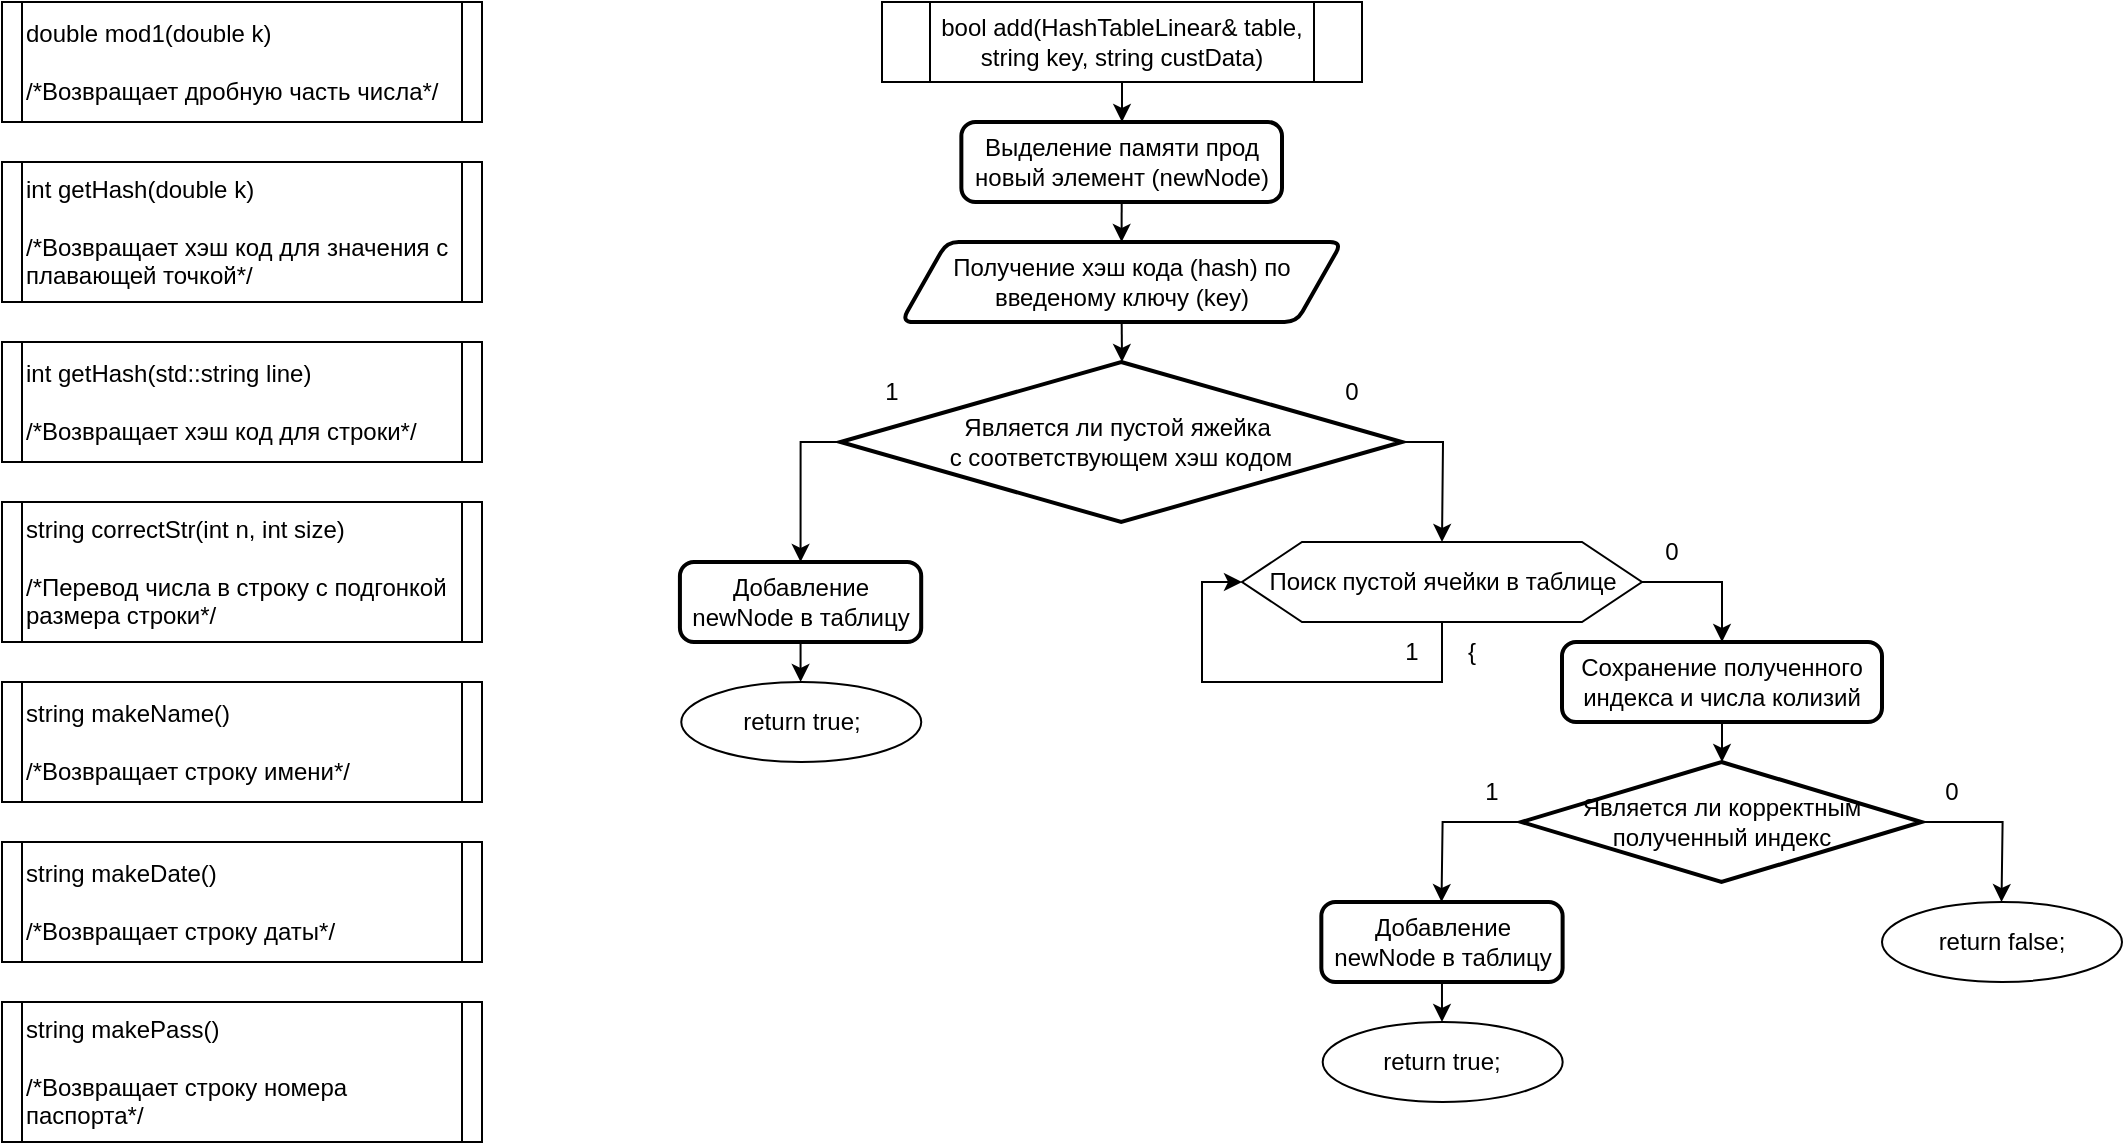 <mxfile version="24.4.0" type="device">
  <diagram name="Страница — 1" id="rGrHHUrXfjMIFii0UpsW">
    <mxGraphModel dx="1049" dy="1856" grid="1" gridSize="10" guides="1" tooltips="1" connect="1" arrows="1" fold="1" page="1" pageScale="1" pageWidth="827" pageHeight="1169" math="0" shadow="0">
      <root>
        <mxCell id="0" />
        <mxCell id="1" parent="0" />
        <mxCell id="qYmYGDqK28Jx-tqPWHub-1" value="double mod1(double k)&lt;div&gt;&lt;br&gt;&lt;/div&gt;&lt;div&gt;/*Возвращает дробную часть числа*/&lt;/div&gt;" style="shape=process;whiteSpace=wrap;html=1;backgroundOutline=1;align=left;size=0.042;" vertex="1" parent="1">
          <mxGeometry x="40" y="40" width="240" height="60" as="geometry" />
        </mxCell>
        <mxCell id="qYmYGDqK28Jx-tqPWHub-2" value="int getHash(double k)&lt;div&gt;&lt;br&gt;&lt;/div&gt;&lt;div&gt;/*Возвращает хэш код для значения с плавающей точкой*/&lt;/div&gt;" style="shape=process;whiteSpace=wrap;html=1;backgroundOutline=1;align=left;size=0.042;" vertex="1" parent="1">
          <mxGeometry x="40" y="120" width="240" height="70" as="geometry" />
        </mxCell>
        <mxCell id="qYmYGDqK28Jx-tqPWHub-4" value="int getHash(std::string line)&lt;div&gt;&lt;br&gt;&lt;/div&gt;&lt;div&gt;/&lt;span style=&quot;background-color: initial;&quot;&gt;*Возвращает хэш код для строки*/&lt;/span&gt;&lt;/div&gt;" style="shape=process;whiteSpace=wrap;html=1;backgroundOutline=1;align=left;size=0.042;" vertex="1" parent="1">
          <mxGeometry x="40" y="210" width="240" height="60" as="geometry" />
        </mxCell>
        <mxCell id="qYmYGDqK28Jx-tqPWHub-5" value="string correctStr(int n, int size)&lt;br&gt;&lt;div&gt;&lt;br&gt;&lt;/div&gt;&lt;div&gt;/*Перевод числа в строку с подгонкой размера строки*/&lt;/div&gt;" style="shape=process;whiteSpace=wrap;html=1;backgroundOutline=1;align=left;size=0.042;" vertex="1" parent="1">
          <mxGeometry x="40" y="290" width="240" height="70" as="geometry" />
        </mxCell>
        <mxCell id="qYmYGDqK28Jx-tqPWHub-8" value="string makeName()&lt;div&gt;&lt;br&gt;&lt;/div&gt;&lt;div&gt;/*Возвращает строку имени*/&lt;/div&gt;" style="shape=process;whiteSpace=wrap;html=1;backgroundOutline=1;align=left;size=0.042;" vertex="1" parent="1">
          <mxGeometry x="40" y="380" width="240" height="60" as="geometry" />
        </mxCell>
        <mxCell id="qYmYGDqK28Jx-tqPWHub-9" value="string makeDate()&lt;div&gt;&lt;br&gt;&lt;/div&gt;&lt;div&gt;/*Возвращает строку даты*/&lt;/div&gt;" style="shape=process;whiteSpace=wrap;html=1;backgroundOutline=1;align=left;size=0.042;" vertex="1" parent="1">
          <mxGeometry x="40" y="460" width="240" height="60" as="geometry" />
        </mxCell>
        <mxCell id="qYmYGDqK28Jx-tqPWHub-10" value="&lt;div&gt;string makePass()&lt;br&gt;&lt;/div&gt;&lt;div&gt;&lt;br&gt;&lt;/div&gt;&lt;div&gt;/*Возвращает строку номера паспорта*/&lt;/div&gt;" style="shape=process;whiteSpace=wrap;html=1;backgroundOutline=1;align=left;size=0.042;" vertex="1" parent="1">
          <mxGeometry x="40" y="540" width="240" height="70" as="geometry" />
        </mxCell>
        <mxCell id="qYmYGDqK28Jx-tqPWHub-12" style="edgeStyle=orthogonalEdgeStyle;rounded=0;orthogonalLoop=1;jettySize=auto;html=1;exitX=0.5;exitY=1;exitDx=0;exitDy=0;" edge="1" parent="1" source="qYmYGDqK28Jx-tqPWHub-11" target="qYmYGDqK28Jx-tqPWHub-13">
          <mxGeometry relative="1" as="geometry">
            <mxPoint x="599.842" y="120" as="targetPoint" />
          </mxGeometry>
        </mxCell>
        <mxCell id="qYmYGDqK28Jx-tqPWHub-11" value="bool add(HashTableLinear&amp;amp; table, string key, string custData)" style="shape=process;whiteSpace=wrap;html=1;backgroundOutline=1;" vertex="1" parent="1">
          <mxGeometry x="480" y="40" width="240" height="40" as="geometry" />
        </mxCell>
        <mxCell id="qYmYGDqK28Jx-tqPWHub-14" style="edgeStyle=orthogonalEdgeStyle;rounded=0;orthogonalLoop=1;jettySize=auto;html=1;exitX=0.5;exitY=1;exitDx=0;exitDy=0;" edge="1" parent="1" source="qYmYGDqK28Jx-tqPWHub-13" target="qYmYGDqK28Jx-tqPWHub-15">
          <mxGeometry relative="1" as="geometry">
            <mxPoint x="599.842" y="180" as="targetPoint" />
          </mxGeometry>
        </mxCell>
        <mxCell id="qYmYGDqK28Jx-tqPWHub-13" value="Выделение памяти прод новый элемент (newNode)" style="rounded=1;whiteSpace=wrap;html=1;absoluteArcSize=1;arcSize=14;strokeWidth=2;" vertex="1" parent="1">
          <mxGeometry x="519.68" y="100" width="160.32" height="40" as="geometry" />
        </mxCell>
        <mxCell id="qYmYGDqK28Jx-tqPWHub-16" style="edgeStyle=orthogonalEdgeStyle;rounded=0;orthogonalLoop=1;jettySize=auto;html=1;exitX=0.5;exitY=1;exitDx=0;exitDy=0;" edge="1" parent="1" source="qYmYGDqK28Jx-tqPWHub-15">
          <mxGeometry relative="1" as="geometry">
            <mxPoint x="600" y="220" as="targetPoint" />
          </mxGeometry>
        </mxCell>
        <mxCell id="qYmYGDqK28Jx-tqPWHub-15" value="Получение хэш кода (hash) по введеному ключу (key)" style="shape=parallelogram;html=1;strokeWidth=2;perimeter=parallelogramPerimeter;whiteSpace=wrap;rounded=1;arcSize=12;size=0.103;" vertex="1" parent="1">
          <mxGeometry x="489.68" y="160" width="220.32" height="40" as="geometry" />
        </mxCell>
        <mxCell id="qYmYGDqK28Jx-tqPWHub-23" style="edgeStyle=orthogonalEdgeStyle;rounded=0;orthogonalLoop=1;jettySize=auto;html=1;exitX=0;exitY=0.5;exitDx=0;exitDy=0;exitPerimeter=0;entryX=0.5;entryY=0;entryDx=0;entryDy=0;" edge="1" source="qYmYGDqK28Jx-tqPWHub-25" parent="1" target="qYmYGDqK28Jx-tqPWHub-28">
          <mxGeometry relative="1" as="geometry">
            <mxPoint x="440" y="310" as="targetPoint" />
            <Array as="points">
              <mxPoint x="439" y="260" />
            </Array>
          </mxGeometry>
        </mxCell>
        <mxCell id="qYmYGDqK28Jx-tqPWHub-24" style="edgeStyle=orthogonalEdgeStyle;rounded=0;orthogonalLoop=1;jettySize=auto;html=1;exitX=1;exitY=0.5;exitDx=0;exitDy=0;exitPerimeter=0;" edge="1" source="qYmYGDqK28Jx-tqPWHub-25" parent="1">
          <mxGeometry relative="1" as="geometry">
            <mxPoint x="760" y="310" as="targetPoint" />
          </mxGeometry>
        </mxCell>
        <mxCell id="qYmYGDqK28Jx-tqPWHub-25" value="Является ли пустой яжейка&amp;nbsp;&lt;div&gt;с соответствующем хэш кодом&lt;/div&gt;" style="strokeWidth=2;html=1;shape=mxgraph.flowchart.decision;whiteSpace=wrap;" vertex="1" parent="1">
          <mxGeometry x="459.2" y="220" width="280.8" height="80" as="geometry" />
        </mxCell>
        <mxCell id="qYmYGDqK28Jx-tqPWHub-26" value="1" style="text;html=1;strokeColor=none;fillColor=none;align=center;verticalAlign=middle;whiteSpace=wrap;rounded=0;" vertex="1" parent="1">
          <mxGeometry x="469.6" y="220" width="30" height="30" as="geometry" />
        </mxCell>
        <mxCell id="qYmYGDqK28Jx-tqPWHub-27" value="0" style="text;html=1;strokeColor=none;fillColor=none;align=center;verticalAlign=middle;whiteSpace=wrap;rounded=0;" vertex="1" parent="1">
          <mxGeometry x="699.6" y="220" width="30" height="30" as="geometry" />
        </mxCell>
        <mxCell id="qYmYGDqK28Jx-tqPWHub-29" style="edgeStyle=orthogonalEdgeStyle;rounded=0;orthogonalLoop=1;jettySize=auto;html=1;exitX=0.5;exitY=1;exitDx=0;exitDy=0;" edge="1" parent="1" source="qYmYGDqK28Jx-tqPWHub-28" target="qYmYGDqK28Jx-tqPWHub-30">
          <mxGeometry relative="1" as="geometry">
            <mxPoint x="439.63" y="400" as="targetPoint" />
          </mxGeometry>
        </mxCell>
        <mxCell id="qYmYGDqK28Jx-tqPWHub-28" value="Добавление newNode в таблицу" style="rounded=1;whiteSpace=wrap;html=1;absoluteArcSize=1;arcSize=14;strokeWidth=2;" vertex="1" parent="1">
          <mxGeometry x="378.96" y="320" width="120.64" height="40" as="geometry" />
        </mxCell>
        <mxCell id="qYmYGDqK28Jx-tqPWHub-30" value="return true;" style="ellipse;whiteSpace=wrap;html=1;" vertex="1" parent="1">
          <mxGeometry x="379.63" y="380" width="120" height="40" as="geometry" />
        </mxCell>
        <mxCell id="qYmYGDqK28Jx-tqPWHub-31" style="edgeStyle=orthogonalEdgeStyle;rounded=0;orthogonalLoop=1;jettySize=auto;html=1;exitX=0.5;exitY=1;exitDx=0;exitDy=0;entryX=0;entryY=0.5;entryDx=0;entryDy=0;" edge="1" source="qYmYGDqK28Jx-tqPWHub-33" parent="1" target="qYmYGDqK28Jx-tqPWHub-33">
          <mxGeometry relative="1" as="geometry">
            <mxPoint x="760" y="390" as="targetPoint" />
            <Array as="points">
              <mxPoint x="760" y="380" />
              <mxPoint x="640" y="380" />
              <mxPoint x="640" y="330" />
            </Array>
          </mxGeometry>
        </mxCell>
        <mxCell id="qYmYGDqK28Jx-tqPWHub-32" style="edgeStyle=orthogonalEdgeStyle;rounded=0;orthogonalLoop=1;jettySize=auto;html=1;exitX=1;exitY=0.5;exitDx=0;exitDy=0;" edge="1" source="qYmYGDqK28Jx-tqPWHub-33" parent="1">
          <mxGeometry relative="1" as="geometry">
            <mxPoint x="900" y="360" as="targetPoint" />
            <Array as="points">
              <mxPoint x="900" y="330" />
            </Array>
          </mxGeometry>
        </mxCell>
        <mxCell id="qYmYGDqK28Jx-tqPWHub-33" value="Поиск пустой ячейки в таблице" style="verticalLabelPosition=middle;verticalAlign=middle;html=1;shape=hexagon;perimeter=hexagonPerimeter2;arcSize=6;size=0.15;labelPosition=center;align=center;" vertex="1" parent="1">
          <mxGeometry x="660" y="310" width="200" height="40" as="geometry" />
        </mxCell>
        <mxCell id="qYmYGDqK28Jx-tqPWHub-34" value="1" style="text;html=1;strokeColor=none;fillColor=none;align=center;verticalAlign=middle;whiteSpace=wrap;rounded=0;" vertex="1" parent="1">
          <mxGeometry x="730" y="350" width="30" height="30" as="geometry" />
        </mxCell>
        <mxCell id="qYmYGDqK28Jx-tqPWHub-35" value="{" style="text;html=1;strokeColor=none;fillColor=none;align=center;verticalAlign=middle;whiteSpace=wrap;rounded=0;" vertex="1" parent="1">
          <mxGeometry x="760" y="350" width="30" height="30" as="geometry" />
        </mxCell>
        <mxCell id="qYmYGDqK28Jx-tqPWHub-36" value="0" style="text;html=1;strokeColor=none;fillColor=none;align=center;verticalAlign=middle;whiteSpace=wrap;rounded=0;" vertex="1" parent="1">
          <mxGeometry x="860" y="300" width="30" height="30" as="geometry" />
        </mxCell>
        <mxCell id="qYmYGDqK28Jx-tqPWHub-39" style="edgeStyle=orthogonalEdgeStyle;rounded=0;orthogonalLoop=1;jettySize=auto;html=1;exitX=0.5;exitY=1;exitDx=0;exitDy=0;" edge="1" parent="1" source="qYmYGDqK28Jx-tqPWHub-38">
          <mxGeometry relative="1" as="geometry">
            <mxPoint x="900" y="420" as="targetPoint" />
          </mxGeometry>
        </mxCell>
        <mxCell id="qYmYGDqK28Jx-tqPWHub-38" value="Сохранение полученного индекса и числа колизий" style="rounded=1;whiteSpace=wrap;html=1;absoluteArcSize=1;arcSize=14;strokeWidth=2;" vertex="1" parent="1">
          <mxGeometry x="820" y="360" width="160" height="40" as="geometry" />
        </mxCell>
        <mxCell id="qYmYGDqK28Jx-tqPWHub-40" style="edgeStyle=orthogonalEdgeStyle;rounded=0;orthogonalLoop=1;jettySize=auto;html=1;exitX=0;exitY=0.5;exitDx=0;exitDy=0;exitPerimeter=0;" edge="1" source="qYmYGDqK28Jx-tqPWHub-42" parent="1">
          <mxGeometry relative="1" as="geometry">
            <mxPoint x="759.75" y="490" as="targetPoint" />
          </mxGeometry>
        </mxCell>
        <mxCell id="qYmYGDqK28Jx-tqPWHub-41" style="edgeStyle=orthogonalEdgeStyle;rounded=0;orthogonalLoop=1;jettySize=auto;html=1;exitX=1;exitY=0.5;exitDx=0;exitDy=0;exitPerimeter=0;" edge="1" source="qYmYGDqK28Jx-tqPWHub-42" parent="1">
          <mxGeometry relative="1" as="geometry">
            <mxPoint x="1039.75" y="490" as="targetPoint" />
          </mxGeometry>
        </mxCell>
        <mxCell id="qYmYGDqK28Jx-tqPWHub-42" value="Является ли корректным полученный индекс" style="strokeWidth=2;html=1;shape=mxgraph.flowchart.decision;whiteSpace=wrap;" vertex="1" parent="1">
          <mxGeometry x="799.75" y="420" width="200" height="60" as="geometry" />
        </mxCell>
        <mxCell id="qYmYGDqK28Jx-tqPWHub-43" value="1" style="text;html=1;strokeColor=none;fillColor=none;align=center;verticalAlign=middle;whiteSpace=wrap;rounded=0;" vertex="1" parent="1">
          <mxGeometry x="769.75" y="420" width="30" height="30" as="geometry" />
        </mxCell>
        <mxCell id="qYmYGDqK28Jx-tqPWHub-44" value="0" style="text;html=1;strokeColor=none;fillColor=none;align=center;verticalAlign=middle;whiteSpace=wrap;rounded=0;" vertex="1" parent="1">
          <mxGeometry x="999.75" y="420" width="30" height="30" as="geometry" />
        </mxCell>
        <mxCell id="qYmYGDqK28Jx-tqPWHub-45" style="edgeStyle=orthogonalEdgeStyle;rounded=0;orthogonalLoop=1;jettySize=auto;html=1;exitX=0.5;exitY=1;exitDx=0;exitDy=0;" edge="1" parent="1" source="qYmYGDqK28Jx-tqPWHub-46" target="qYmYGDqK28Jx-tqPWHub-47">
          <mxGeometry relative="1" as="geometry">
            <mxPoint x="760.34" y="570" as="targetPoint" />
          </mxGeometry>
        </mxCell>
        <mxCell id="qYmYGDqK28Jx-tqPWHub-46" value="Добавление newNode в таблицу" style="rounded=1;whiteSpace=wrap;html=1;absoluteArcSize=1;arcSize=14;strokeWidth=2;" vertex="1" parent="1">
          <mxGeometry x="699.67" y="490" width="120.64" height="40" as="geometry" />
        </mxCell>
        <mxCell id="qYmYGDqK28Jx-tqPWHub-47" value="return true;" style="ellipse;whiteSpace=wrap;html=1;" vertex="1" parent="1">
          <mxGeometry x="700.34" y="550" width="120" height="40" as="geometry" />
        </mxCell>
        <mxCell id="qYmYGDqK28Jx-tqPWHub-48" value="return false;" style="ellipse;whiteSpace=wrap;html=1;" vertex="1" parent="1">
          <mxGeometry x="980.0" y="490" width="120" height="40" as="geometry" />
        </mxCell>
      </root>
    </mxGraphModel>
  </diagram>
</mxfile>
